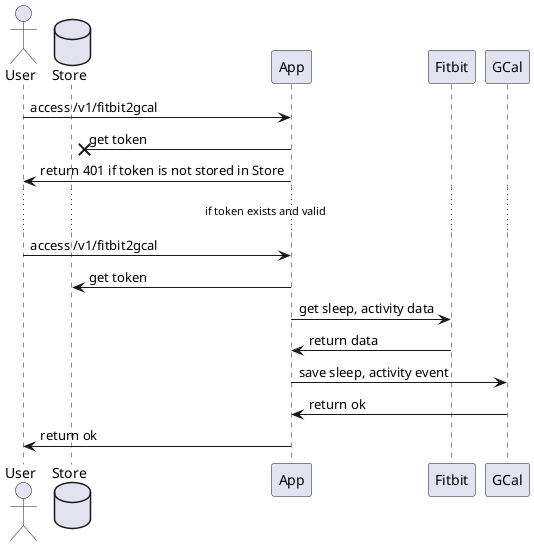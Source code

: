 @startuml

actor User
database Store

User -> App : access /v1/fitbit2gcal
App ->x Store : get token
User <- App : return 401 if token is not stored in Store

... if token exists and valid ...
User -> App : access /v1/fitbit2gcal
App -> Store : get token
App -> Fitbit : get sleep, activity data
App <- Fitbit : return data
App -> GCal : save sleep, activity event
App <- GCal : return ok
User <- App : return ok

@enduml

